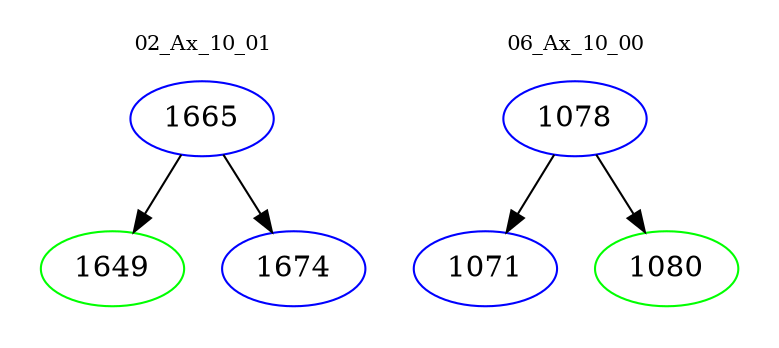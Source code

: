 digraph{
subgraph cluster_0 {
color = white
label = "02_Ax_10_01";
fontsize=10;
T0_1665 [label="1665", color="blue"]
T0_1665 -> T0_1649 [color="black"]
T0_1649 [label="1649", color="green"]
T0_1665 -> T0_1674 [color="black"]
T0_1674 [label="1674", color="blue"]
}
subgraph cluster_1 {
color = white
label = "06_Ax_10_00";
fontsize=10;
T1_1078 [label="1078", color="blue"]
T1_1078 -> T1_1071 [color="black"]
T1_1071 [label="1071", color="blue"]
T1_1078 -> T1_1080 [color="black"]
T1_1080 [label="1080", color="green"]
}
}
